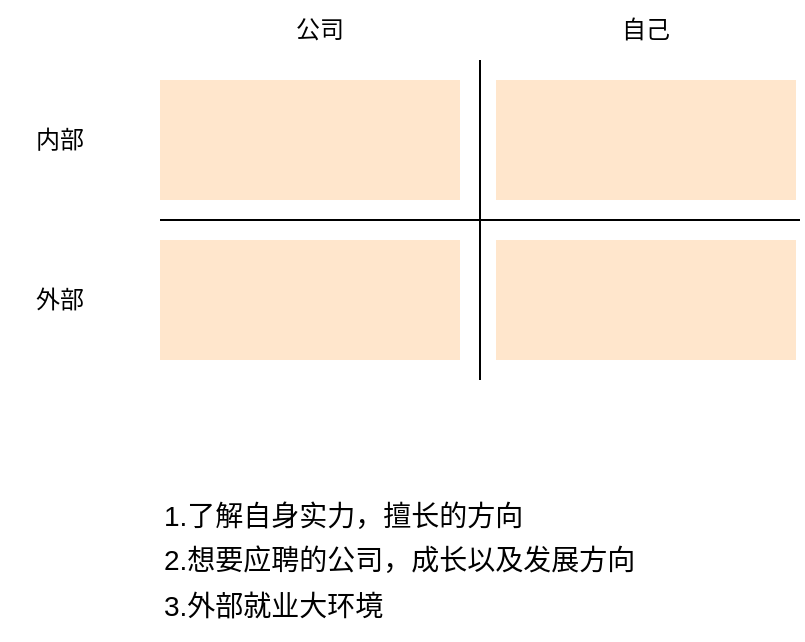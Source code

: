 <mxfile version="26.0.16">
  <diagram name="第 1 页" id="rW1ftQ6xeIiIzYSSfQmZ">
    <mxGraphModel dx="954" dy="581" grid="1" gridSize="10" guides="1" tooltips="1" connect="1" arrows="1" fold="1" page="1" pageScale="1" pageWidth="827" pageHeight="1169" math="0" shadow="0">
      <root>
        <mxCell id="0" />
        <mxCell id="1" parent="0" />
        <mxCell id="zsCXEVM4ZsIaikY9zzhA-1" value="" style="endArrow=none;html=1;rounded=0;" edge="1" parent="1">
          <mxGeometry width="50" height="50" relative="1" as="geometry">
            <mxPoint x="240" y="280" as="sourcePoint" />
            <mxPoint x="560" y="280" as="targetPoint" />
          </mxGeometry>
        </mxCell>
        <mxCell id="zsCXEVM4ZsIaikY9zzhA-2" value="" style="endArrow=none;html=1;rounded=0;" edge="1" parent="1">
          <mxGeometry width="50" height="50" relative="1" as="geometry">
            <mxPoint x="400" y="360" as="sourcePoint" />
            <mxPoint x="400" y="200" as="targetPoint" />
          </mxGeometry>
        </mxCell>
        <mxCell id="zsCXEVM4ZsIaikY9zzhA-3" value="自己" style="text;html=1;align=center;verticalAlign=middle;whiteSpace=wrap;rounded=0;" vertex="1" parent="1">
          <mxGeometry x="453" y="170" width="60" height="30" as="geometry" />
        </mxCell>
        <mxCell id="zsCXEVM4ZsIaikY9zzhA-4" value="公司" style="text;html=1;align=center;verticalAlign=middle;whiteSpace=wrap;rounded=0;" vertex="1" parent="1">
          <mxGeometry x="290" y="170" width="60" height="30" as="geometry" />
        </mxCell>
        <mxCell id="zsCXEVM4ZsIaikY9zzhA-5" value="内部" style="text;html=1;align=center;verticalAlign=middle;whiteSpace=wrap;rounded=0;" vertex="1" parent="1">
          <mxGeometry x="160" y="225" width="60" height="30" as="geometry" />
        </mxCell>
        <mxCell id="zsCXEVM4ZsIaikY9zzhA-6" value="外部" style="text;html=1;align=center;verticalAlign=middle;whiteSpace=wrap;rounded=0;" vertex="1" parent="1">
          <mxGeometry x="160" y="305" width="60" height="30" as="geometry" />
        </mxCell>
        <mxCell id="zsCXEVM4ZsIaikY9zzhA-7" value="" style="rounded=0;whiteSpace=wrap;html=1;fillColor=#ffe6cc;strokeColor=none;" vertex="1" parent="1">
          <mxGeometry x="408" y="210" width="150" height="60" as="geometry" />
        </mxCell>
        <mxCell id="zsCXEVM4ZsIaikY9zzhA-8" value="" style="rounded=0;whiteSpace=wrap;html=1;fillColor=#ffe6cc;strokeColor=none;" vertex="1" parent="1">
          <mxGeometry x="240" y="210" width="150" height="60" as="geometry" />
        </mxCell>
        <mxCell id="zsCXEVM4ZsIaikY9zzhA-9" value="" style="rounded=0;whiteSpace=wrap;html=1;fillColor=#ffe6cc;strokeColor=none;" vertex="1" parent="1">
          <mxGeometry x="240" y="290" width="150" height="60" as="geometry" />
        </mxCell>
        <mxCell id="zsCXEVM4ZsIaikY9zzhA-10" value="" style="rounded=0;whiteSpace=wrap;html=1;fillColor=#ffe6cc;strokeColor=none;" vertex="1" parent="1">
          <mxGeometry x="408" y="290" width="150" height="60" as="geometry" />
        </mxCell>
        <mxCell id="zsCXEVM4ZsIaikY9zzhA-11" value="&lt;div style=&quot;line-height: 160%;&quot;&gt;&lt;font style=&quot;font-size: 14px; line-height: 160%;&quot;&gt;1.了解自身实力，擅长的方向&lt;/font&gt;&lt;div&gt;&lt;font style=&quot;font-size: 14px; line-height: 160%;&quot;&gt;2.想要应聘的公司，成长以及发展方向&lt;/font&gt;&lt;/div&gt;&lt;div&gt;&lt;font style=&quot;font-size: 14px; line-height: 160%;&quot;&gt;3.外部就业大环境&lt;/font&gt;&lt;/div&gt;&lt;/div&gt;" style="text;html=1;align=left;verticalAlign=middle;resizable=0;points=[];autosize=1;strokeColor=none;fillColor=none;" vertex="1" parent="1">
          <mxGeometry x="240" y="410" width="260" height="80" as="geometry" />
        </mxCell>
      </root>
    </mxGraphModel>
  </diagram>
</mxfile>
